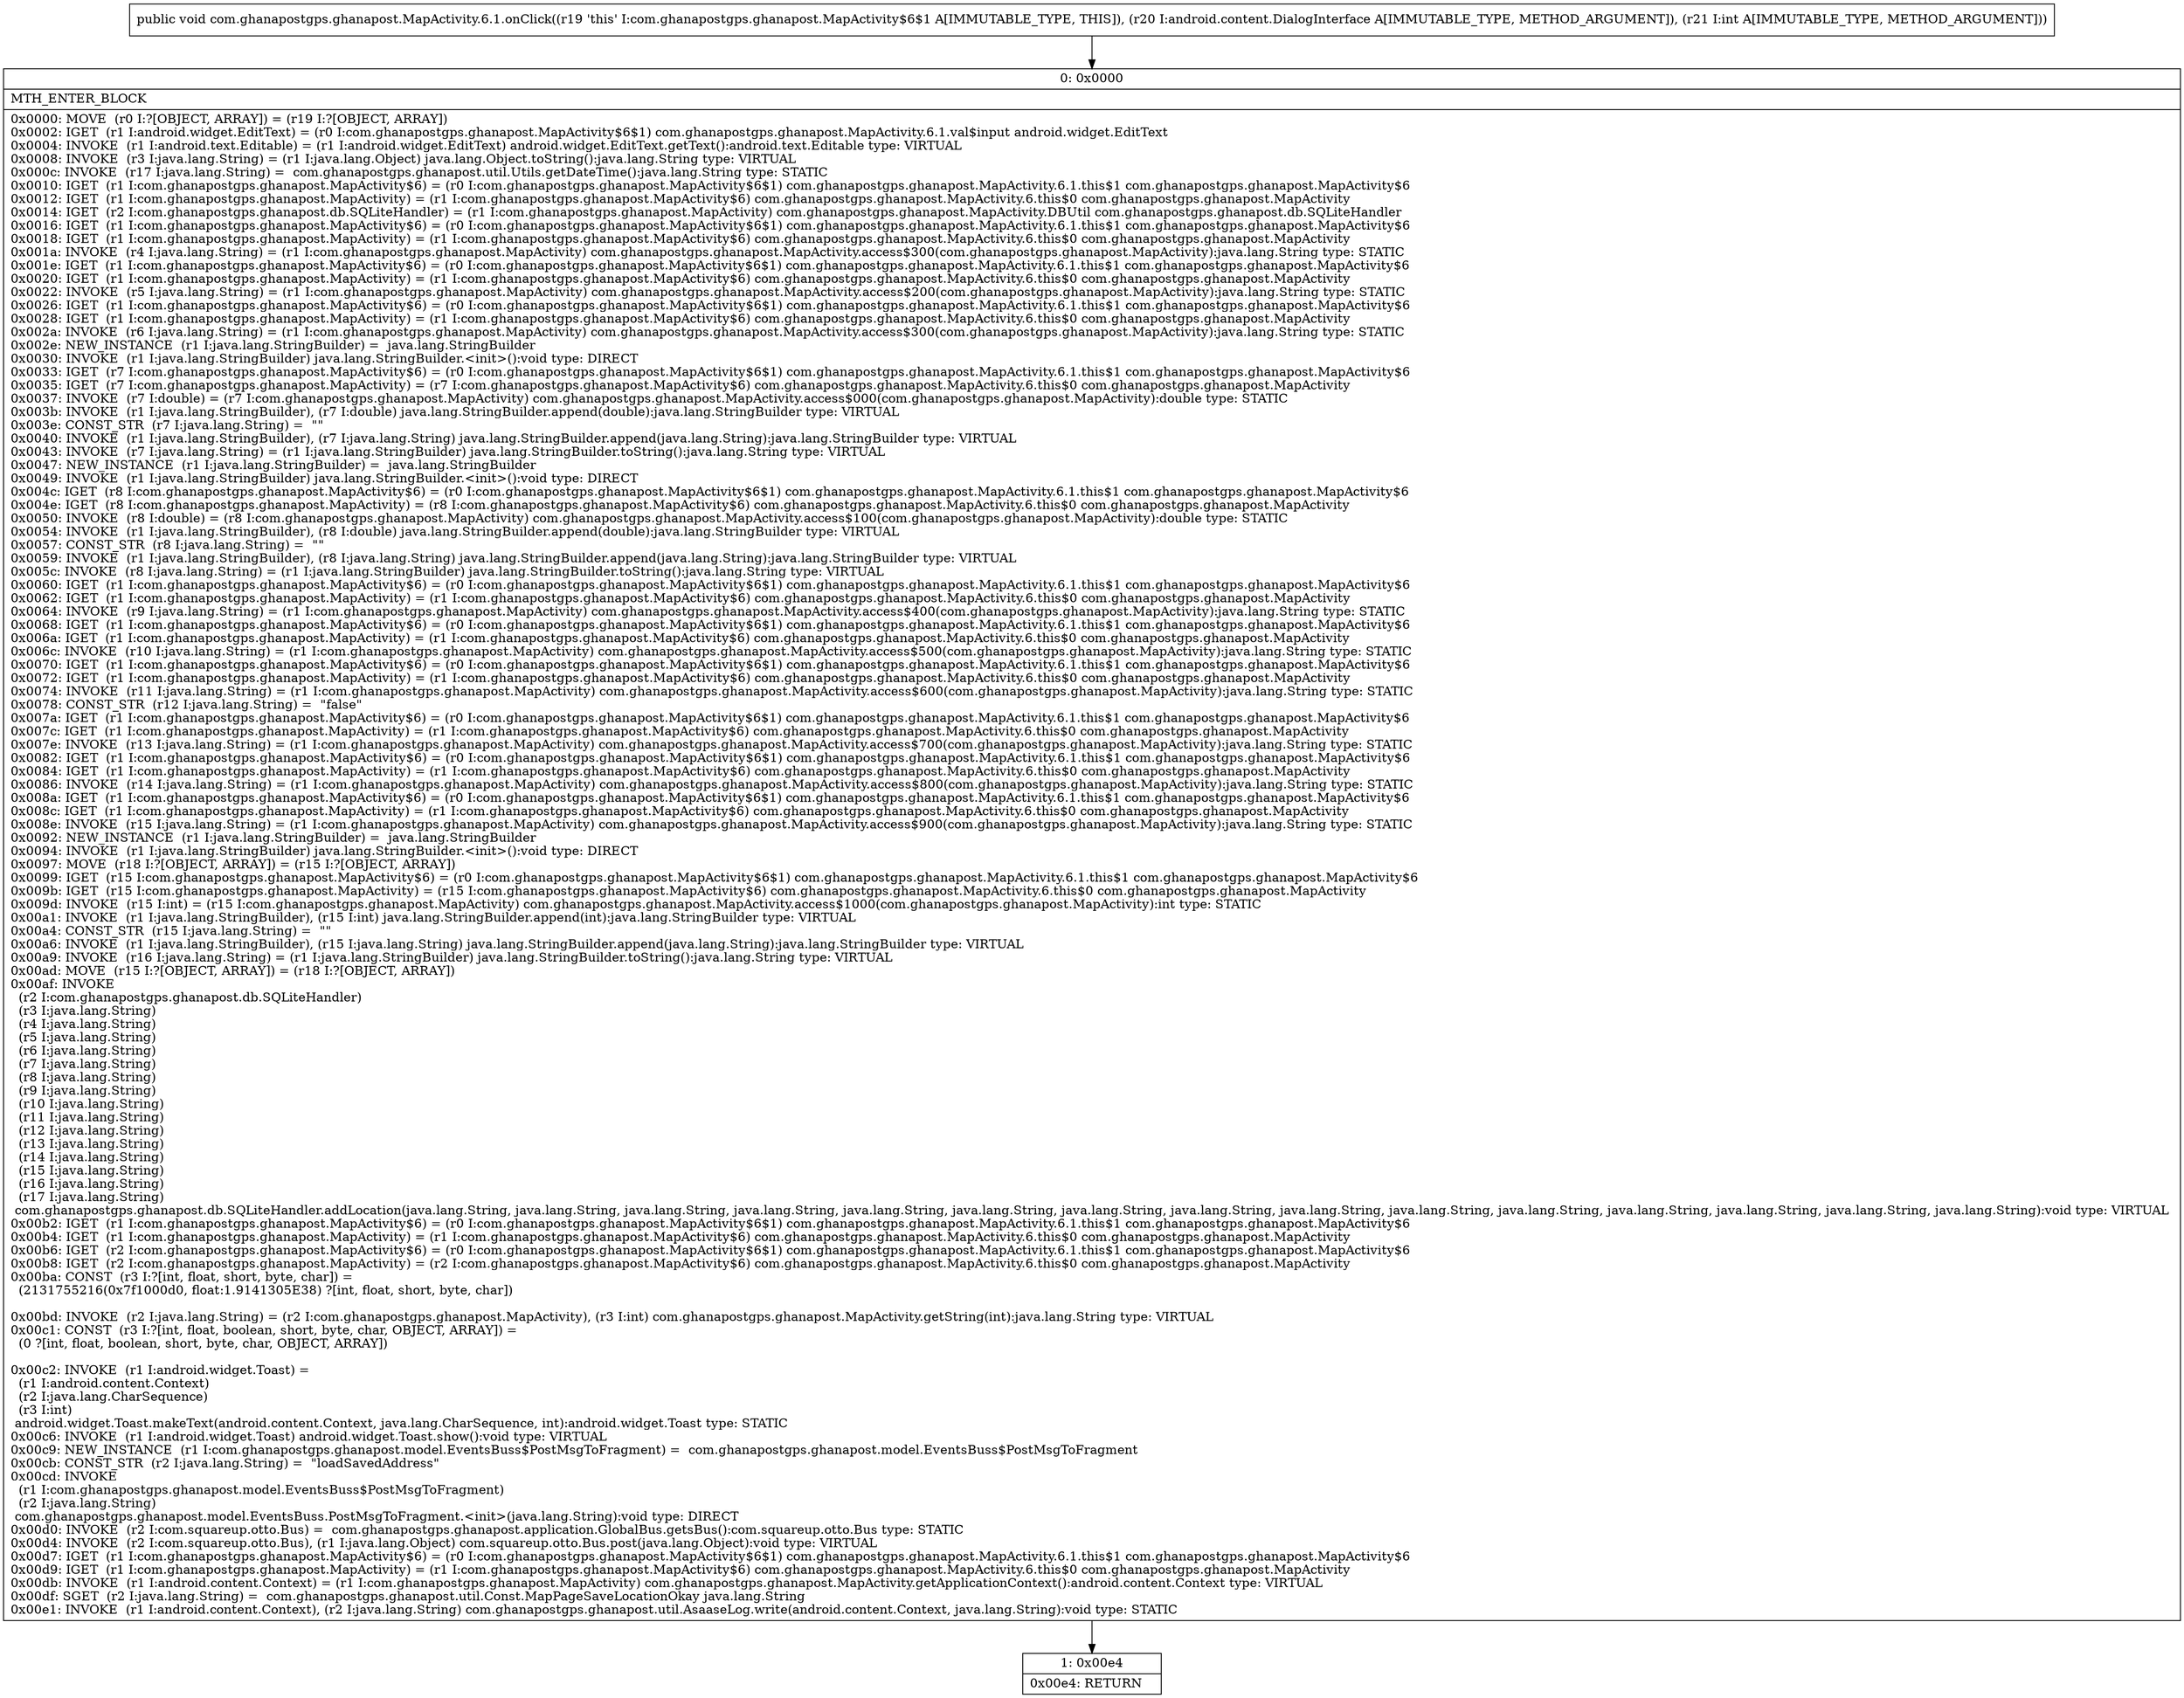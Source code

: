 digraph "CFG forcom.ghanapostgps.ghanapost.MapActivity.6.1.onClick(Landroid\/content\/DialogInterface;I)V" {
Node_0 [shape=record,label="{0\:\ 0x0000|MTH_ENTER_BLOCK\l|0x0000: MOVE  (r0 I:?[OBJECT, ARRAY]) = (r19 I:?[OBJECT, ARRAY]) \l0x0002: IGET  (r1 I:android.widget.EditText) = (r0 I:com.ghanapostgps.ghanapost.MapActivity$6$1) com.ghanapostgps.ghanapost.MapActivity.6.1.val$input android.widget.EditText \l0x0004: INVOKE  (r1 I:android.text.Editable) = (r1 I:android.widget.EditText) android.widget.EditText.getText():android.text.Editable type: VIRTUAL \l0x0008: INVOKE  (r3 I:java.lang.String) = (r1 I:java.lang.Object) java.lang.Object.toString():java.lang.String type: VIRTUAL \l0x000c: INVOKE  (r17 I:java.lang.String) =  com.ghanapostgps.ghanapost.util.Utils.getDateTime():java.lang.String type: STATIC \l0x0010: IGET  (r1 I:com.ghanapostgps.ghanapost.MapActivity$6) = (r0 I:com.ghanapostgps.ghanapost.MapActivity$6$1) com.ghanapostgps.ghanapost.MapActivity.6.1.this$1 com.ghanapostgps.ghanapost.MapActivity$6 \l0x0012: IGET  (r1 I:com.ghanapostgps.ghanapost.MapActivity) = (r1 I:com.ghanapostgps.ghanapost.MapActivity$6) com.ghanapostgps.ghanapost.MapActivity.6.this$0 com.ghanapostgps.ghanapost.MapActivity \l0x0014: IGET  (r2 I:com.ghanapostgps.ghanapost.db.SQLiteHandler) = (r1 I:com.ghanapostgps.ghanapost.MapActivity) com.ghanapostgps.ghanapost.MapActivity.DBUtil com.ghanapostgps.ghanapost.db.SQLiteHandler \l0x0016: IGET  (r1 I:com.ghanapostgps.ghanapost.MapActivity$6) = (r0 I:com.ghanapostgps.ghanapost.MapActivity$6$1) com.ghanapostgps.ghanapost.MapActivity.6.1.this$1 com.ghanapostgps.ghanapost.MapActivity$6 \l0x0018: IGET  (r1 I:com.ghanapostgps.ghanapost.MapActivity) = (r1 I:com.ghanapostgps.ghanapost.MapActivity$6) com.ghanapostgps.ghanapost.MapActivity.6.this$0 com.ghanapostgps.ghanapost.MapActivity \l0x001a: INVOKE  (r4 I:java.lang.String) = (r1 I:com.ghanapostgps.ghanapost.MapActivity) com.ghanapostgps.ghanapost.MapActivity.access$300(com.ghanapostgps.ghanapost.MapActivity):java.lang.String type: STATIC \l0x001e: IGET  (r1 I:com.ghanapostgps.ghanapost.MapActivity$6) = (r0 I:com.ghanapostgps.ghanapost.MapActivity$6$1) com.ghanapostgps.ghanapost.MapActivity.6.1.this$1 com.ghanapostgps.ghanapost.MapActivity$6 \l0x0020: IGET  (r1 I:com.ghanapostgps.ghanapost.MapActivity) = (r1 I:com.ghanapostgps.ghanapost.MapActivity$6) com.ghanapostgps.ghanapost.MapActivity.6.this$0 com.ghanapostgps.ghanapost.MapActivity \l0x0022: INVOKE  (r5 I:java.lang.String) = (r1 I:com.ghanapostgps.ghanapost.MapActivity) com.ghanapostgps.ghanapost.MapActivity.access$200(com.ghanapostgps.ghanapost.MapActivity):java.lang.String type: STATIC \l0x0026: IGET  (r1 I:com.ghanapostgps.ghanapost.MapActivity$6) = (r0 I:com.ghanapostgps.ghanapost.MapActivity$6$1) com.ghanapostgps.ghanapost.MapActivity.6.1.this$1 com.ghanapostgps.ghanapost.MapActivity$6 \l0x0028: IGET  (r1 I:com.ghanapostgps.ghanapost.MapActivity) = (r1 I:com.ghanapostgps.ghanapost.MapActivity$6) com.ghanapostgps.ghanapost.MapActivity.6.this$0 com.ghanapostgps.ghanapost.MapActivity \l0x002a: INVOKE  (r6 I:java.lang.String) = (r1 I:com.ghanapostgps.ghanapost.MapActivity) com.ghanapostgps.ghanapost.MapActivity.access$300(com.ghanapostgps.ghanapost.MapActivity):java.lang.String type: STATIC \l0x002e: NEW_INSTANCE  (r1 I:java.lang.StringBuilder) =  java.lang.StringBuilder \l0x0030: INVOKE  (r1 I:java.lang.StringBuilder) java.lang.StringBuilder.\<init\>():void type: DIRECT \l0x0033: IGET  (r7 I:com.ghanapostgps.ghanapost.MapActivity$6) = (r0 I:com.ghanapostgps.ghanapost.MapActivity$6$1) com.ghanapostgps.ghanapost.MapActivity.6.1.this$1 com.ghanapostgps.ghanapost.MapActivity$6 \l0x0035: IGET  (r7 I:com.ghanapostgps.ghanapost.MapActivity) = (r7 I:com.ghanapostgps.ghanapost.MapActivity$6) com.ghanapostgps.ghanapost.MapActivity.6.this$0 com.ghanapostgps.ghanapost.MapActivity \l0x0037: INVOKE  (r7 I:double) = (r7 I:com.ghanapostgps.ghanapost.MapActivity) com.ghanapostgps.ghanapost.MapActivity.access$000(com.ghanapostgps.ghanapost.MapActivity):double type: STATIC \l0x003b: INVOKE  (r1 I:java.lang.StringBuilder), (r7 I:double) java.lang.StringBuilder.append(double):java.lang.StringBuilder type: VIRTUAL \l0x003e: CONST_STR  (r7 I:java.lang.String) =  \"\" \l0x0040: INVOKE  (r1 I:java.lang.StringBuilder), (r7 I:java.lang.String) java.lang.StringBuilder.append(java.lang.String):java.lang.StringBuilder type: VIRTUAL \l0x0043: INVOKE  (r7 I:java.lang.String) = (r1 I:java.lang.StringBuilder) java.lang.StringBuilder.toString():java.lang.String type: VIRTUAL \l0x0047: NEW_INSTANCE  (r1 I:java.lang.StringBuilder) =  java.lang.StringBuilder \l0x0049: INVOKE  (r1 I:java.lang.StringBuilder) java.lang.StringBuilder.\<init\>():void type: DIRECT \l0x004c: IGET  (r8 I:com.ghanapostgps.ghanapost.MapActivity$6) = (r0 I:com.ghanapostgps.ghanapost.MapActivity$6$1) com.ghanapostgps.ghanapost.MapActivity.6.1.this$1 com.ghanapostgps.ghanapost.MapActivity$6 \l0x004e: IGET  (r8 I:com.ghanapostgps.ghanapost.MapActivity) = (r8 I:com.ghanapostgps.ghanapost.MapActivity$6) com.ghanapostgps.ghanapost.MapActivity.6.this$0 com.ghanapostgps.ghanapost.MapActivity \l0x0050: INVOKE  (r8 I:double) = (r8 I:com.ghanapostgps.ghanapost.MapActivity) com.ghanapostgps.ghanapost.MapActivity.access$100(com.ghanapostgps.ghanapost.MapActivity):double type: STATIC \l0x0054: INVOKE  (r1 I:java.lang.StringBuilder), (r8 I:double) java.lang.StringBuilder.append(double):java.lang.StringBuilder type: VIRTUAL \l0x0057: CONST_STR  (r8 I:java.lang.String) =  \"\" \l0x0059: INVOKE  (r1 I:java.lang.StringBuilder), (r8 I:java.lang.String) java.lang.StringBuilder.append(java.lang.String):java.lang.StringBuilder type: VIRTUAL \l0x005c: INVOKE  (r8 I:java.lang.String) = (r1 I:java.lang.StringBuilder) java.lang.StringBuilder.toString():java.lang.String type: VIRTUAL \l0x0060: IGET  (r1 I:com.ghanapostgps.ghanapost.MapActivity$6) = (r0 I:com.ghanapostgps.ghanapost.MapActivity$6$1) com.ghanapostgps.ghanapost.MapActivity.6.1.this$1 com.ghanapostgps.ghanapost.MapActivity$6 \l0x0062: IGET  (r1 I:com.ghanapostgps.ghanapost.MapActivity) = (r1 I:com.ghanapostgps.ghanapost.MapActivity$6) com.ghanapostgps.ghanapost.MapActivity.6.this$0 com.ghanapostgps.ghanapost.MapActivity \l0x0064: INVOKE  (r9 I:java.lang.String) = (r1 I:com.ghanapostgps.ghanapost.MapActivity) com.ghanapostgps.ghanapost.MapActivity.access$400(com.ghanapostgps.ghanapost.MapActivity):java.lang.String type: STATIC \l0x0068: IGET  (r1 I:com.ghanapostgps.ghanapost.MapActivity$6) = (r0 I:com.ghanapostgps.ghanapost.MapActivity$6$1) com.ghanapostgps.ghanapost.MapActivity.6.1.this$1 com.ghanapostgps.ghanapost.MapActivity$6 \l0x006a: IGET  (r1 I:com.ghanapostgps.ghanapost.MapActivity) = (r1 I:com.ghanapostgps.ghanapost.MapActivity$6) com.ghanapostgps.ghanapost.MapActivity.6.this$0 com.ghanapostgps.ghanapost.MapActivity \l0x006c: INVOKE  (r10 I:java.lang.String) = (r1 I:com.ghanapostgps.ghanapost.MapActivity) com.ghanapostgps.ghanapost.MapActivity.access$500(com.ghanapostgps.ghanapost.MapActivity):java.lang.String type: STATIC \l0x0070: IGET  (r1 I:com.ghanapostgps.ghanapost.MapActivity$6) = (r0 I:com.ghanapostgps.ghanapost.MapActivity$6$1) com.ghanapostgps.ghanapost.MapActivity.6.1.this$1 com.ghanapostgps.ghanapost.MapActivity$6 \l0x0072: IGET  (r1 I:com.ghanapostgps.ghanapost.MapActivity) = (r1 I:com.ghanapostgps.ghanapost.MapActivity$6) com.ghanapostgps.ghanapost.MapActivity.6.this$0 com.ghanapostgps.ghanapost.MapActivity \l0x0074: INVOKE  (r11 I:java.lang.String) = (r1 I:com.ghanapostgps.ghanapost.MapActivity) com.ghanapostgps.ghanapost.MapActivity.access$600(com.ghanapostgps.ghanapost.MapActivity):java.lang.String type: STATIC \l0x0078: CONST_STR  (r12 I:java.lang.String) =  \"false\" \l0x007a: IGET  (r1 I:com.ghanapostgps.ghanapost.MapActivity$6) = (r0 I:com.ghanapostgps.ghanapost.MapActivity$6$1) com.ghanapostgps.ghanapost.MapActivity.6.1.this$1 com.ghanapostgps.ghanapost.MapActivity$6 \l0x007c: IGET  (r1 I:com.ghanapostgps.ghanapost.MapActivity) = (r1 I:com.ghanapostgps.ghanapost.MapActivity$6) com.ghanapostgps.ghanapost.MapActivity.6.this$0 com.ghanapostgps.ghanapost.MapActivity \l0x007e: INVOKE  (r13 I:java.lang.String) = (r1 I:com.ghanapostgps.ghanapost.MapActivity) com.ghanapostgps.ghanapost.MapActivity.access$700(com.ghanapostgps.ghanapost.MapActivity):java.lang.String type: STATIC \l0x0082: IGET  (r1 I:com.ghanapostgps.ghanapost.MapActivity$6) = (r0 I:com.ghanapostgps.ghanapost.MapActivity$6$1) com.ghanapostgps.ghanapost.MapActivity.6.1.this$1 com.ghanapostgps.ghanapost.MapActivity$6 \l0x0084: IGET  (r1 I:com.ghanapostgps.ghanapost.MapActivity) = (r1 I:com.ghanapostgps.ghanapost.MapActivity$6) com.ghanapostgps.ghanapost.MapActivity.6.this$0 com.ghanapostgps.ghanapost.MapActivity \l0x0086: INVOKE  (r14 I:java.lang.String) = (r1 I:com.ghanapostgps.ghanapost.MapActivity) com.ghanapostgps.ghanapost.MapActivity.access$800(com.ghanapostgps.ghanapost.MapActivity):java.lang.String type: STATIC \l0x008a: IGET  (r1 I:com.ghanapostgps.ghanapost.MapActivity$6) = (r0 I:com.ghanapostgps.ghanapost.MapActivity$6$1) com.ghanapostgps.ghanapost.MapActivity.6.1.this$1 com.ghanapostgps.ghanapost.MapActivity$6 \l0x008c: IGET  (r1 I:com.ghanapostgps.ghanapost.MapActivity) = (r1 I:com.ghanapostgps.ghanapost.MapActivity$6) com.ghanapostgps.ghanapost.MapActivity.6.this$0 com.ghanapostgps.ghanapost.MapActivity \l0x008e: INVOKE  (r15 I:java.lang.String) = (r1 I:com.ghanapostgps.ghanapost.MapActivity) com.ghanapostgps.ghanapost.MapActivity.access$900(com.ghanapostgps.ghanapost.MapActivity):java.lang.String type: STATIC \l0x0092: NEW_INSTANCE  (r1 I:java.lang.StringBuilder) =  java.lang.StringBuilder \l0x0094: INVOKE  (r1 I:java.lang.StringBuilder) java.lang.StringBuilder.\<init\>():void type: DIRECT \l0x0097: MOVE  (r18 I:?[OBJECT, ARRAY]) = (r15 I:?[OBJECT, ARRAY]) \l0x0099: IGET  (r15 I:com.ghanapostgps.ghanapost.MapActivity$6) = (r0 I:com.ghanapostgps.ghanapost.MapActivity$6$1) com.ghanapostgps.ghanapost.MapActivity.6.1.this$1 com.ghanapostgps.ghanapost.MapActivity$6 \l0x009b: IGET  (r15 I:com.ghanapostgps.ghanapost.MapActivity) = (r15 I:com.ghanapostgps.ghanapost.MapActivity$6) com.ghanapostgps.ghanapost.MapActivity.6.this$0 com.ghanapostgps.ghanapost.MapActivity \l0x009d: INVOKE  (r15 I:int) = (r15 I:com.ghanapostgps.ghanapost.MapActivity) com.ghanapostgps.ghanapost.MapActivity.access$1000(com.ghanapostgps.ghanapost.MapActivity):int type: STATIC \l0x00a1: INVOKE  (r1 I:java.lang.StringBuilder), (r15 I:int) java.lang.StringBuilder.append(int):java.lang.StringBuilder type: VIRTUAL \l0x00a4: CONST_STR  (r15 I:java.lang.String) =  \"\" \l0x00a6: INVOKE  (r1 I:java.lang.StringBuilder), (r15 I:java.lang.String) java.lang.StringBuilder.append(java.lang.String):java.lang.StringBuilder type: VIRTUAL \l0x00a9: INVOKE  (r16 I:java.lang.String) = (r1 I:java.lang.StringBuilder) java.lang.StringBuilder.toString():java.lang.String type: VIRTUAL \l0x00ad: MOVE  (r15 I:?[OBJECT, ARRAY]) = (r18 I:?[OBJECT, ARRAY]) \l0x00af: INVOKE  \l  (r2 I:com.ghanapostgps.ghanapost.db.SQLiteHandler)\l  (r3 I:java.lang.String)\l  (r4 I:java.lang.String)\l  (r5 I:java.lang.String)\l  (r6 I:java.lang.String)\l  (r7 I:java.lang.String)\l  (r8 I:java.lang.String)\l  (r9 I:java.lang.String)\l  (r10 I:java.lang.String)\l  (r11 I:java.lang.String)\l  (r12 I:java.lang.String)\l  (r13 I:java.lang.String)\l  (r14 I:java.lang.String)\l  (r15 I:java.lang.String)\l  (r16 I:java.lang.String)\l  (r17 I:java.lang.String)\l com.ghanapostgps.ghanapost.db.SQLiteHandler.addLocation(java.lang.String, java.lang.String, java.lang.String, java.lang.String, java.lang.String, java.lang.String, java.lang.String, java.lang.String, java.lang.String, java.lang.String, java.lang.String, java.lang.String, java.lang.String, java.lang.String, java.lang.String):void type: VIRTUAL \l0x00b2: IGET  (r1 I:com.ghanapostgps.ghanapost.MapActivity$6) = (r0 I:com.ghanapostgps.ghanapost.MapActivity$6$1) com.ghanapostgps.ghanapost.MapActivity.6.1.this$1 com.ghanapostgps.ghanapost.MapActivity$6 \l0x00b4: IGET  (r1 I:com.ghanapostgps.ghanapost.MapActivity) = (r1 I:com.ghanapostgps.ghanapost.MapActivity$6) com.ghanapostgps.ghanapost.MapActivity.6.this$0 com.ghanapostgps.ghanapost.MapActivity \l0x00b6: IGET  (r2 I:com.ghanapostgps.ghanapost.MapActivity$6) = (r0 I:com.ghanapostgps.ghanapost.MapActivity$6$1) com.ghanapostgps.ghanapost.MapActivity.6.1.this$1 com.ghanapostgps.ghanapost.MapActivity$6 \l0x00b8: IGET  (r2 I:com.ghanapostgps.ghanapost.MapActivity) = (r2 I:com.ghanapostgps.ghanapost.MapActivity$6) com.ghanapostgps.ghanapost.MapActivity.6.this$0 com.ghanapostgps.ghanapost.MapActivity \l0x00ba: CONST  (r3 I:?[int, float, short, byte, char]) = \l  (2131755216(0x7f1000d0, float:1.9141305E38) ?[int, float, short, byte, char])\l \l0x00bd: INVOKE  (r2 I:java.lang.String) = (r2 I:com.ghanapostgps.ghanapost.MapActivity), (r3 I:int) com.ghanapostgps.ghanapost.MapActivity.getString(int):java.lang.String type: VIRTUAL \l0x00c1: CONST  (r3 I:?[int, float, boolean, short, byte, char, OBJECT, ARRAY]) = \l  (0 ?[int, float, boolean, short, byte, char, OBJECT, ARRAY])\l \l0x00c2: INVOKE  (r1 I:android.widget.Toast) = \l  (r1 I:android.content.Context)\l  (r2 I:java.lang.CharSequence)\l  (r3 I:int)\l android.widget.Toast.makeText(android.content.Context, java.lang.CharSequence, int):android.widget.Toast type: STATIC \l0x00c6: INVOKE  (r1 I:android.widget.Toast) android.widget.Toast.show():void type: VIRTUAL \l0x00c9: NEW_INSTANCE  (r1 I:com.ghanapostgps.ghanapost.model.EventsBuss$PostMsgToFragment) =  com.ghanapostgps.ghanapost.model.EventsBuss$PostMsgToFragment \l0x00cb: CONST_STR  (r2 I:java.lang.String) =  \"loadSavedAddress\" \l0x00cd: INVOKE  \l  (r1 I:com.ghanapostgps.ghanapost.model.EventsBuss$PostMsgToFragment)\l  (r2 I:java.lang.String)\l com.ghanapostgps.ghanapost.model.EventsBuss.PostMsgToFragment.\<init\>(java.lang.String):void type: DIRECT \l0x00d0: INVOKE  (r2 I:com.squareup.otto.Bus) =  com.ghanapostgps.ghanapost.application.GlobalBus.getsBus():com.squareup.otto.Bus type: STATIC \l0x00d4: INVOKE  (r2 I:com.squareup.otto.Bus), (r1 I:java.lang.Object) com.squareup.otto.Bus.post(java.lang.Object):void type: VIRTUAL \l0x00d7: IGET  (r1 I:com.ghanapostgps.ghanapost.MapActivity$6) = (r0 I:com.ghanapostgps.ghanapost.MapActivity$6$1) com.ghanapostgps.ghanapost.MapActivity.6.1.this$1 com.ghanapostgps.ghanapost.MapActivity$6 \l0x00d9: IGET  (r1 I:com.ghanapostgps.ghanapost.MapActivity) = (r1 I:com.ghanapostgps.ghanapost.MapActivity$6) com.ghanapostgps.ghanapost.MapActivity.6.this$0 com.ghanapostgps.ghanapost.MapActivity \l0x00db: INVOKE  (r1 I:android.content.Context) = (r1 I:com.ghanapostgps.ghanapost.MapActivity) com.ghanapostgps.ghanapost.MapActivity.getApplicationContext():android.content.Context type: VIRTUAL \l0x00df: SGET  (r2 I:java.lang.String) =  com.ghanapostgps.ghanapost.util.Const.MapPageSaveLocationOkay java.lang.String \l0x00e1: INVOKE  (r1 I:android.content.Context), (r2 I:java.lang.String) com.ghanapostgps.ghanapost.util.AsaaseLog.write(android.content.Context, java.lang.String):void type: STATIC \l}"];
Node_1 [shape=record,label="{1\:\ 0x00e4|0x00e4: RETURN   \l}"];
MethodNode[shape=record,label="{public void com.ghanapostgps.ghanapost.MapActivity.6.1.onClick((r19 'this' I:com.ghanapostgps.ghanapost.MapActivity$6$1 A[IMMUTABLE_TYPE, THIS]), (r20 I:android.content.DialogInterface A[IMMUTABLE_TYPE, METHOD_ARGUMENT]), (r21 I:int A[IMMUTABLE_TYPE, METHOD_ARGUMENT])) }"];
MethodNode -> Node_0;
Node_0 -> Node_1;
}

